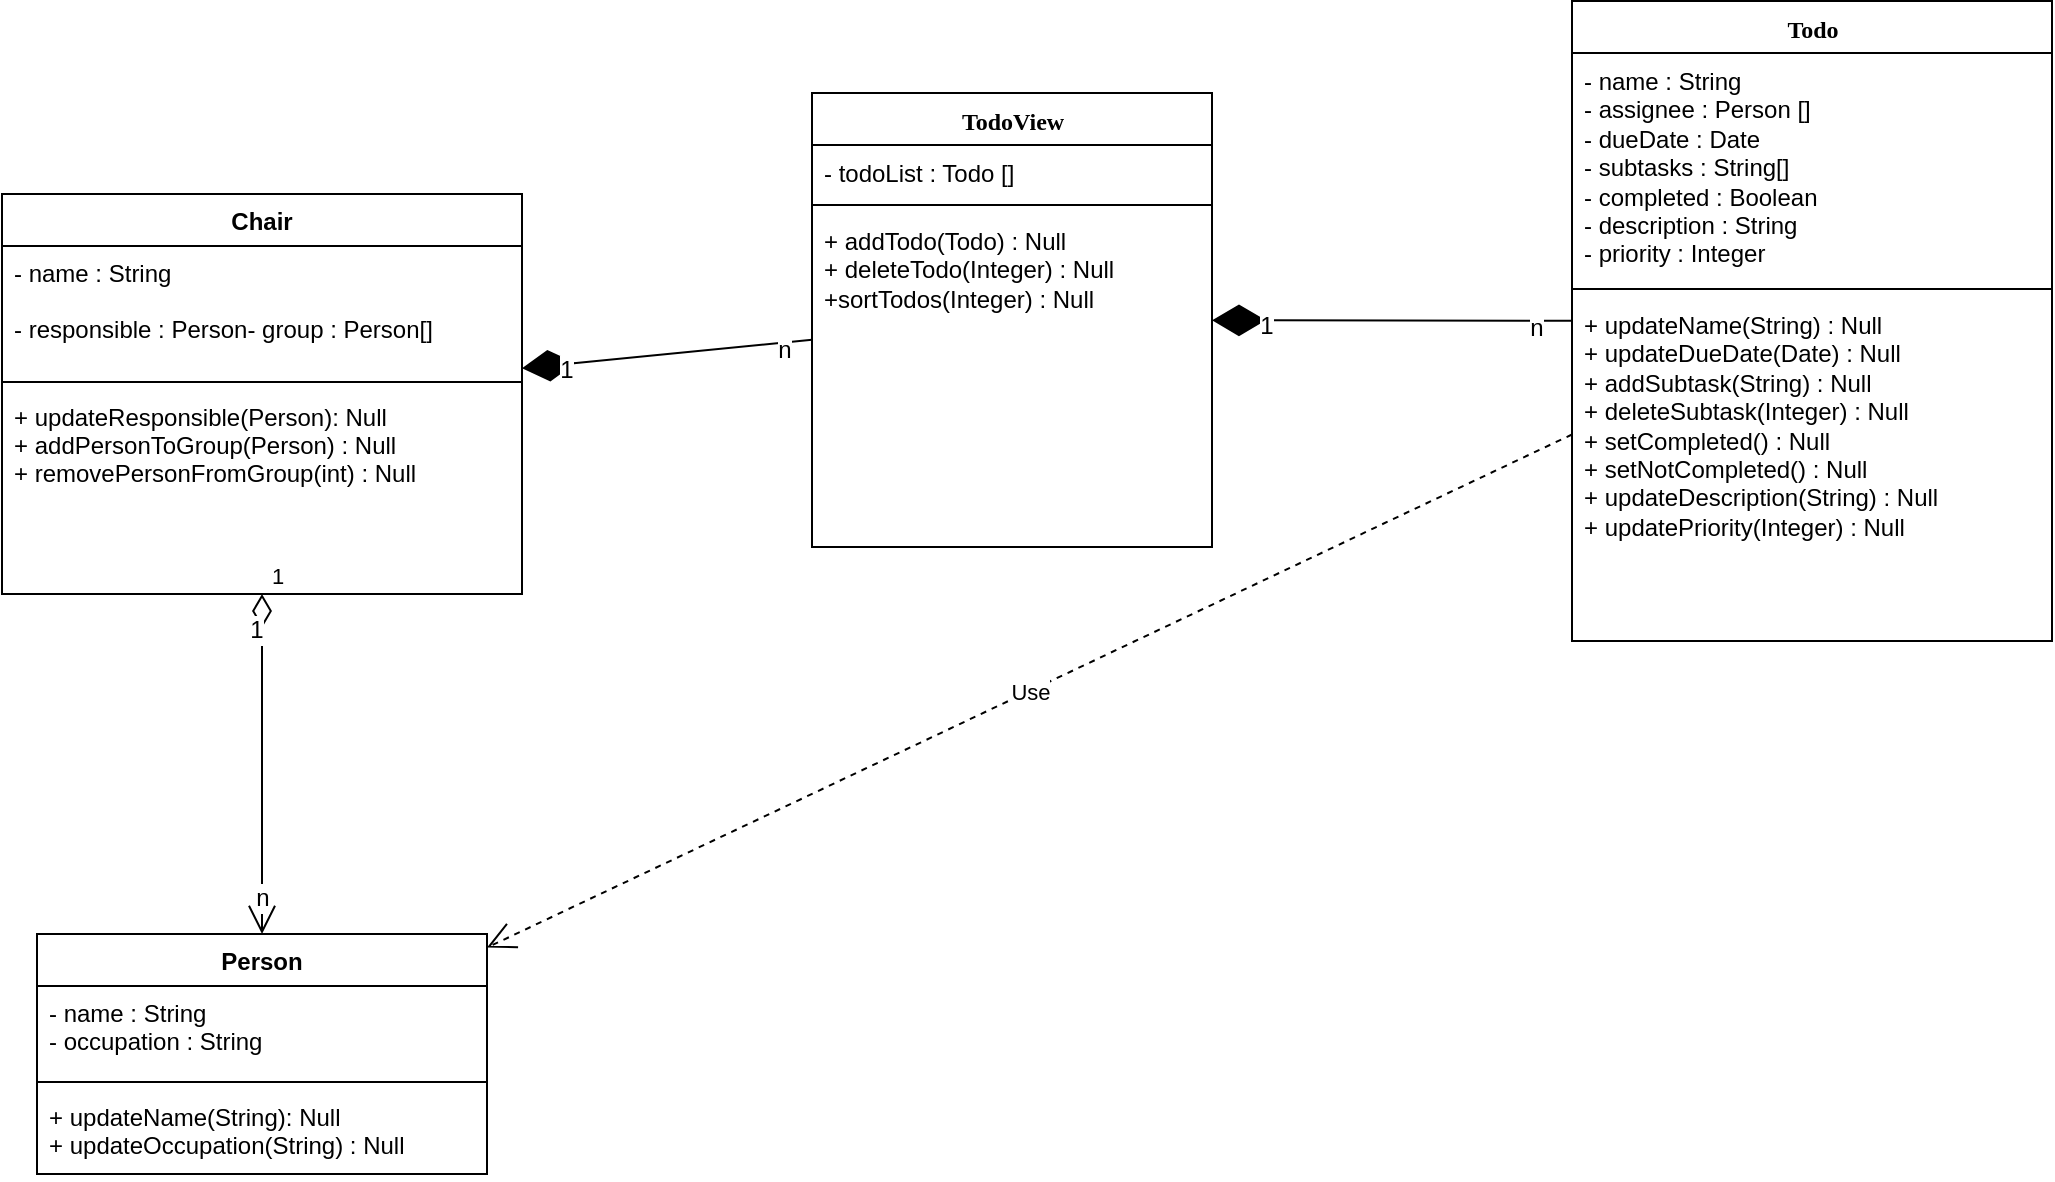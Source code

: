 <mxfile version="12.2.7" type="google" pages="1"><diagram name="Page-1" id="9f46799a-70d6-7492-0946-bef42562c5a5"><mxGraphModel dx="1341" dy="762" grid="1" gridSize="10" guides="1" tooltips="1" connect="1" arrows="1" fold="1" page="1" pageScale="1" pageWidth="1100" pageHeight="850" background="#ffffff" math="0" shadow="0"><root><mxCell id="0"/><mxCell id="1" parent="0"/><mxCell id="78961159f06e98e8-17" value="TodoView" style="swimlane;html=1;fontStyle=1;align=center;verticalAlign=top;childLayout=stackLayout;horizontal=1;startSize=26;horizontalStack=0;resizeParent=1;resizeLast=0;collapsible=1;marginBottom=0;swimlaneFillColor=#ffffff;rounded=0;shadow=0;comic=0;labelBackgroundColor=none;strokeColor=#000000;strokeWidth=1;fillColor=none;fontFamily=Verdana;fontSize=12;fontColor=#000000;" parent="1" vertex="1"><mxGeometry x="410" y="109.5" width="200" height="227" as="geometry"><mxRectangle x="90" y="83" width="90" height="26" as="alternateBounds"/></mxGeometry></mxCell><mxCell id="78961159f06e98e8-24" value="- todoList : Todo []" style="text;html=1;strokeColor=none;fillColor=none;align=left;verticalAlign=top;spacingLeft=4;spacingRight=4;whiteSpace=wrap;overflow=hidden;rotatable=0;points=[[0,0.5],[1,0.5]];portConstraint=eastwest;" parent="78961159f06e98e8-17" vertex="1"><mxGeometry y="26" width="200" height="26" as="geometry"/></mxCell><mxCell id="78961159f06e98e8-19" value="" style="line;html=1;strokeWidth=1;fillColor=none;align=left;verticalAlign=middle;spacingTop=-1;spacingLeft=3;spacingRight=3;rotatable=0;labelPosition=right;points=[];portConstraint=eastwest;" parent="78961159f06e98e8-17" vertex="1"><mxGeometry y="52" width="200" height="8" as="geometry"/></mxCell><mxCell id="78961159f06e98e8-20" value="&lt;div&gt;+ addTodo(Todo) : Null&lt;/div&gt;&lt;div&gt;+ deleteTodo(Integer) : Null&lt;br&gt;&lt;/div&gt;&lt;div&gt;+sortTodos(Integer) : Null&lt;br&gt;&lt;/div&gt;" style="text;html=1;strokeColor=none;fillColor=none;align=left;verticalAlign=top;spacingLeft=4;spacingRight=4;whiteSpace=wrap;overflow=hidden;rotatable=0;points=[[0,0.5],[1,0.5]];portConstraint=eastwest;" parent="78961159f06e98e8-17" vertex="1"><mxGeometry y="60" width="200" height="160" as="geometry"/></mxCell><mxCell id="GDScOxveZ34Hby8n5hXv-3" value="Todo" style="swimlane;html=1;fontStyle=1;align=center;verticalAlign=top;childLayout=stackLayout;horizontal=1;startSize=26;horizontalStack=0;resizeParent=1;resizeLast=0;collapsible=1;marginBottom=0;swimlaneFillColor=#ffffff;rounded=0;shadow=0;comic=0;labelBackgroundColor=none;strokeColor=#000000;strokeWidth=1;fillColor=none;fontFamily=Verdana;fontSize=12;fontColor=#000000;" parent="1" vertex="1"><mxGeometry x="790" y="63.5" width="240" height="320" as="geometry"><mxRectangle x="90" y="83" width="90" height="26" as="alternateBounds"/></mxGeometry></mxCell><mxCell id="GDScOxveZ34Hby8n5hXv-4" value="&lt;div&gt;- name : String&lt;/div&gt;&lt;div&gt;- assignee : Person []&lt;br&gt;&lt;/div&gt;&lt;div&gt;- dueDate : Date&lt;/div&gt;&lt;div&gt;- subtasks : String[]&lt;/div&gt;&lt;div&gt;- completed : Boolean&lt;/div&gt;&lt;div&gt;- description : String&lt;/div&gt;&lt;div&gt;- priority : Integer&lt;br&gt;&lt;/div&gt;&lt;div&gt;&lt;br&gt;&lt;/div&gt;" style="text;html=1;strokeColor=none;fillColor=none;align=left;verticalAlign=top;spacingLeft=4;spacingRight=4;whiteSpace=wrap;overflow=hidden;rotatable=0;points=[[0,0.5],[1,0.5]];portConstraint=eastwest;" parent="GDScOxveZ34Hby8n5hXv-3" vertex="1"><mxGeometry y="26" width="240" height="114" as="geometry"/></mxCell><mxCell id="GDScOxveZ34Hby8n5hXv-5" value="" style="line;html=1;strokeWidth=1;fillColor=none;align=left;verticalAlign=middle;spacingTop=-1;spacingLeft=3;spacingRight=3;rotatable=0;labelPosition=right;points=[];portConstraint=eastwest;" parent="GDScOxveZ34Hby8n5hXv-3" vertex="1"><mxGeometry y="140" width="240" height="8" as="geometry"/></mxCell><mxCell id="GDScOxveZ34Hby8n5hXv-6" value="&lt;div&gt;&lt;div&gt;+ updateName(String) : Null&lt;/div&gt;&lt;/div&gt;&lt;div&gt;+ updateDueDate(Date) : Null&lt;/div&gt;&lt;div&gt;&lt;div&gt;+ addSubtask(String) : Null&lt;/div&gt;&lt;div&gt;&lt;div&gt;+ deleteSubtask(Integer) : Null&lt;/div&gt;&lt;/div&gt;&lt;/div&gt;&lt;div&gt;+ setCompleted() : Null&lt;/div&gt;&lt;div&gt;+ setNotCompleted() : Null&lt;/div&gt;&lt;div&gt;+ updateDescription(String) : Null&lt;/div&gt;&lt;div&gt;&lt;div&gt;+ updatePriority(Integer) : Null&lt;/div&gt;&lt;/div&gt;&lt;div&gt;&lt;br&gt;&lt;/div&gt;&lt;div&gt;&lt;br&gt;&lt;/div&gt;" style="text;html=1;strokeColor=none;fillColor=none;align=left;verticalAlign=top;spacingLeft=4;spacingRight=4;whiteSpace=wrap;overflow=hidden;rotatable=0;points=[[0,0.5],[1,0.5]];portConstraint=eastwest;" parent="GDScOxveZ34Hby8n5hXv-3" vertex="1"><mxGeometry y="148" width="240" height="172" as="geometry"/></mxCell><mxCell id="GDScOxveZ34Hby8n5hXv-25" value="Chair" style="swimlane;fontStyle=1;align=center;verticalAlign=top;childLayout=stackLayout;horizontal=1;startSize=26;horizontalStack=0;resizeParent=1;resizeParentMax=0;resizeLast=0;collapsible=1;marginBottom=0;" parent="1" vertex="1"><mxGeometry x="5" y="160" width="260" height="200" as="geometry"/></mxCell><mxCell id="GDScOxveZ34Hby8n5hXv-26" value="- name : String&#xA;&#xA;- responsible : Person- group : Person[]" style="text;strokeColor=none;fillColor=none;align=left;verticalAlign=top;spacingLeft=4;spacingRight=4;overflow=hidden;rotatable=0;points=[[0,0.5],[1,0.5]];portConstraint=eastwest;" parent="GDScOxveZ34Hby8n5hXv-25" vertex="1"><mxGeometry y="26" width="260" height="64" as="geometry"/></mxCell><mxCell id="GDScOxveZ34Hby8n5hXv-27" value="" style="line;strokeWidth=1;fillColor=none;align=left;verticalAlign=middle;spacingTop=-1;spacingLeft=3;spacingRight=3;rotatable=0;labelPosition=right;points=[];portConstraint=eastwest;" parent="GDScOxveZ34Hby8n5hXv-25" vertex="1"><mxGeometry y="90" width="260" height="8" as="geometry"/></mxCell><mxCell id="GDScOxveZ34Hby8n5hXv-28" value="+ updateResponsible(Person): Null&#xA;+ addPersonToGroup(Person) : Null&#xA;+ removePersonFromGroup(int) : Null&#xA;" style="text;strokeColor=none;fillColor=none;align=left;verticalAlign=top;spacingLeft=4;spacingRight=4;overflow=hidden;rotatable=0;points=[[0,0.5],[1,0.5]];portConstraint=eastwest;" parent="GDScOxveZ34Hby8n5hXv-25" vertex="1"><mxGeometry y="98" width="260" height="102" as="geometry"/></mxCell><mxCell id="GDScOxveZ34Hby8n5hXv-44" value="" style="endArrow=diamondThin;endFill=1;endSize=24;html=1;" parent="1" source="GDScOxveZ34Hby8n5hXv-3" target="78961159f06e98e8-17" edge="1"><mxGeometry width="160" relative="1" as="geometry"><mxPoint x="20" y="380" as="sourcePoint"/><mxPoint x="180" y="380" as="targetPoint"/></mxGeometry></mxCell><mxCell id="GDScOxveZ34Hby8n5hXv-46" value="n" style="text;html=1;resizable=0;points=[];align=center;verticalAlign=middle;labelBackgroundColor=#ffffff;" parent="GDScOxveZ34Hby8n5hXv-44" vertex="1" connectable="0"><mxGeometry x="-0.801" y="3" relative="1" as="geometry"><mxPoint as="offset"/></mxGeometry></mxCell><mxCell id="GDScOxveZ34Hby8n5hXv-47" value="1" style="text;html=1;resizable=0;points=[];align=center;verticalAlign=middle;labelBackgroundColor=#ffffff;" parent="GDScOxveZ34Hby8n5hXv-44" vertex="1" connectable="0"><mxGeometry x="0.706" y="2" relative="1" as="geometry"><mxPoint y="1" as="offset"/></mxGeometry></mxCell><mxCell id="GDScOxveZ34Hby8n5hXv-48" value="" style="endArrow=diamondThin;endFill=1;endSize=24;html=1;" parent="1" source="78961159f06e98e8-17" target="GDScOxveZ34Hby8n5hXv-25" edge="1"><mxGeometry width="160" relative="1" as="geometry"><mxPoint x="800" y="213.5" as="sourcePoint"/><mxPoint x="570" y="213.5" as="targetPoint"/></mxGeometry></mxCell><mxCell id="GDScOxveZ34Hby8n5hXv-49" value="n" style="text;html=1;resizable=0;points=[];align=center;verticalAlign=middle;labelBackgroundColor=#ffffff;" parent="GDScOxveZ34Hby8n5hXv-48" vertex="1" connectable="0"><mxGeometry x="-0.801" y="3" relative="1" as="geometry"><mxPoint as="offset"/></mxGeometry></mxCell><mxCell id="GDScOxveZ34Hby8n5hXv-50" value="1" style="text;html=1;resizable=0;points=[];align=center;verticalAlign=middle;labelBackgroundColor=#ffffff;" parent="GDScOxveZ34Hby8n5hXv-48" vertex="1" connectable="0"><mxGeometry x="0.706" y="2" relative="1" as="geometry"><mxPoint y="1" as="offset"/></mxGeometry></mxCell><mxCell id="FDkzbx0WmQIeO-75Q8MT-5" value="Person" style="swimlane;fontStyle=1;align=center;verticalAlign=top;childLayout=stackLayout;horizontal=1;startSize=26;horizontalStack=0;resizeParent=1;resizeParentMax=0;resizeLast=0;collapsible=1;marginBottom=0;" parent="1" vertex="1"><mxGeometry x="22.5" y="530" width="225" height="120" as="geometry"/></mxCell><mxCell id="FDkzbx0WmQIeO-75Q8MT-6" value="- name : String&#xA;- occupation : String&#xA;" style="text;strokeColor=none;fillColor=none;align=left;verticalAlign=top;spacingLeft=4;spacingRight=4;overflow=hidden;rotatable=0;points=[[0,0.5],[1,0.5]];portConstraint=eastwest;" parent="FDkzbx0WmQIeO-75Q8MT-5" vertex="1"><mxGeometry y="26" width="225" height="44" as="geometry"/></mxCell><mxCell id="FDkzbx0WmQIeO-75Q8MT-7" value="" style="line;strokeWidth=1;fillColor=none;align=left;verticalAlign=middle;spacingTop=-1;spacingLeft=3;spacingRight=3;rotatable=0;labelPosition=right;points=[];portConstraint=eastwest;" parent="FDkzbx0WmQIeO-75Q8MT-5" vertex="1"><mxGeometry y="70" width="225" height="8" as="geometry"/></mxCell><mxCell id="FDkzbx0WmQIeO-75Q8MT-8" value="+ updateName(String): Null&#xA;+ updateOccupation(String) : Null&#xA;" style="text;strokeColor=none;fillColor=none;align=left;verticalAlign=top;spacingLeft=4;spacingRight=4;overflow=hidden;rotatable=0;points=[[0,0.5],[1,0.5]];portConstraint=eastwest;" parent="FDkzbx0WmQIeO-75Q8MT-5" vertex="1"><mxGeometry y="78" width="225" height="42" as="geometry"/></mxCell><mxCell id="FDkzbx0WmQIeO-75Q8MT-19" value="Use" style="endArrow=open;endSize=12;dashed=1;html=1;" parent="1" source="GDScOxveZ34Hby8n5hXv-3" target="FDkzbx0WmQIeO-75Q8MT-5" edge="1"><mxGeometry width="160" relative="1" as="geometry"><mxPoint x="20" y="600" as="sourcePoint"/><mxPoint x="180" y="600" as="targetPoint"/></mxGeometry></mxCell><mxCell id="FDkzbx0WmQIeO-75Q8MT-20" value="1" style="endArrow=open;html=1;endSize=12;startArrow=diamondThin;startSize=14;startFill=0;edgeStyle=orthogonalEdgeStyle;align=left;verticalAlign=bottom;" parent="1" source="GDScOxveZ34Hby8n5hXv-25" target="FDkzbx0WmQIeO-75Q8MT-5" edge="1"><mxGeometry x="-1" y="3" relative="1" as="geometry"><mxPoint x="20" y="670" as="sourcePoint"/><mxPoint x="180" y="670" as="targetPoint"/></mxGeometry></mxCell><mxCell id="FDkzbx0WmQIeO-75Q8MT-22" value="1" style="text;html=1;resizable=0;points=[];align=center;verticalAlign=middle;labelBackgroundColor=#ffffff;" parent="FDkzbx0WmQIeO-75Q8MT-20" vertex="1" connectable="0"><mxGeometry x="-0.788" y="-3" relative="1" as="geometry"><mxPoint as="offset"/></mxGeometry></mxCell><mxCell id="FDkzbx0WmQIeO-75Q8MT-23" value="n" style="text;html=1;resizable=0;points=[];align=center;verticalAlign=middle;labelBackgroundColor=#ffffff;" parent="FDkzbx0WmQIeO-75Q8MT-20" vertex="1" connectable="0"><mxGeometry x="0.78" relative="1" as="geometry"><mxPoint as="offset"/></mxGeometry></mxCell></root></mxGraphModel></diagram></mxfile>